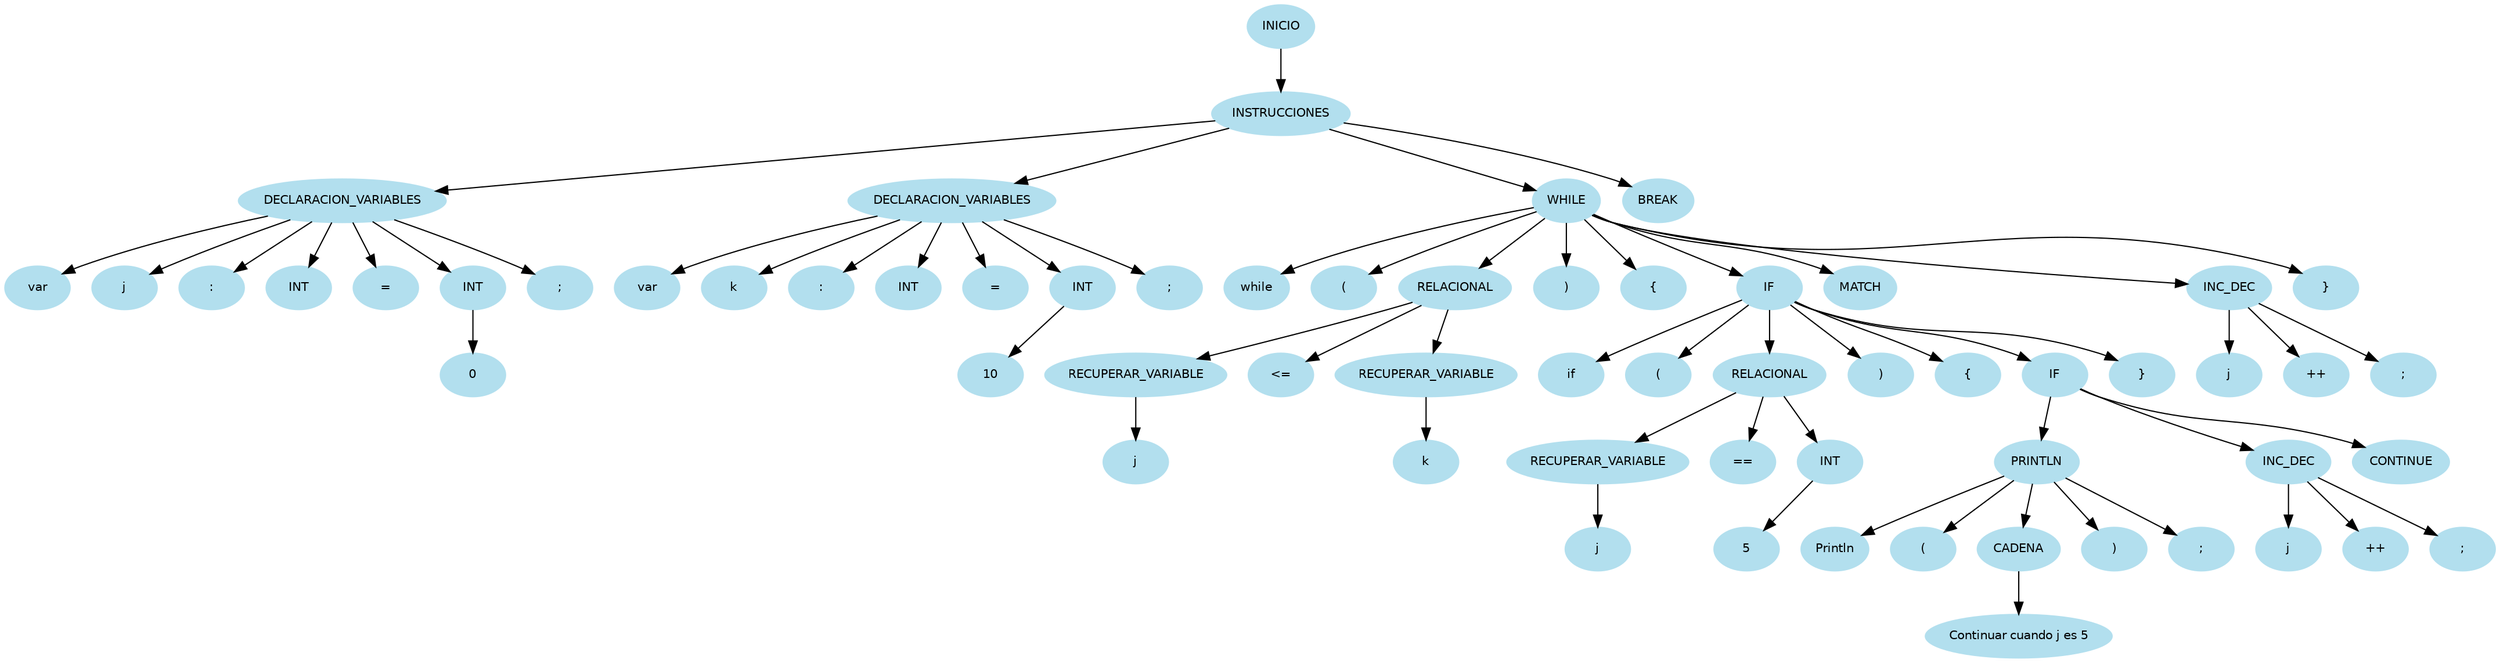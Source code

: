 digraph arbolAST{
node [shape=oval, style=filled, color=lightblue2, fontname=Helvetica, fontsize=10];
edge [fontname=Helvetica, fontsize=10];
n0[label="INICIO"];
n1[label="INSTRUCCIONES"];
n0 -> n1;
n2[label="DECLARACION_VARIABLES"];
n1 -> n2;
n3[label="var"];
n2 -> n3;
n4[label="j"];
n2 -> n4;
n5[label=":"];
n2 -> n5;
n6[label="INT"];
n2 -> n6;
n7[label="="];
n2 -> n7;
n8[label="INT"];
n2 -> n8;
n9[label="0"];
n8 -> n9;
n10[label=";"];
n2 -> n10;
n11[label="DECLARACION_VARIABLES"];
n1 -> n11;
n12[label="var"];
n11 -> n12;
n13[label="k"];
n11 -> n13;
n14[label=":"];
n11 -> n14;
n15[label="INT"];
n11 -> n15;
n16[label="="];
n11 -> n16;
n17[label="INT"];
n11 -> n17;
n18[label="10"];
n17 -> n18;
n19[label=";"];
n11 -> n19;
n20[label="WHILE"];
n1 -> n20;
n21[label="while"];
n20 -> n21;
n22[label="("];
n20 -> n22;
n23[label="RELACIONAL"];
n20 -> n23;
n24[label="RECUPERAR_VARIABLE"];
n23 -> n24;
n25[label="j"];
n24 -> n25;
n26[label="<="];
n23 -> n26;
n27[label="RECUPERAR_VARIABLE"];
n23 -> n27;
n28[label="k"];
n27 -> n28;
n29[label=")"];
n20 -> n29;
n30[label="{"];
n20 -> n30;
n31[label="IF"];
n20 -> n31;
n32[label="if"];
n31 -> n32;
n33[label="("];
n31 -> n33;
n34[label="RELACIONAL"];
n31 -> n34;
n35[label="RECUPERAR_VARIABLE"];
n34 -> n35;
n36[label="j"];
n35 -> n36;
n37[label="=="];
n34 -> n37;
n38[label="INT"];
n34 -> n38;
n39[label="5"];
n38 -> n39;
n40[label=")"];
n31 -> n40;
n41[label="{"];
n31 -> n41;
n42[label="IF"];
n31 -> n42;
n43[label="PRINTLN"];
n42 -> n43;
n44[label="Println"];
n43 -> n44;
n45[label="("];
n43 -> n45;
n46[label="CADENA"];
n43 -> n46;
n47[label="Continuar cuando j es 5"];
n46 -> n47;
n48[label=")"];
n43 -> n48;
n49[label=";"];
n43 -> n49;
n50[label="INC_DEC"];
n42 -> n50;
n51[label="j"];
n50 -> n51;
n52[label="++"];
n50 -> n52;
n53[label=";"];
n50 -> n53;
n54[label="CONTINUE"];
n42 -> n54;
n55[label="}"];
n31 -> n55;
n56[label="MATCH"];
n20 -> n56;
n57[label="INC_DEC"];
n20 -> n57;
n58[label="j"];
n57 -> n58;
n59[label="++"];
n57 -> n59;
n60[label=";"];
n57 -> n60;
n61[label="}"];
n20 -> n61;
n62[label="BREAK"];
n1 -> n62;
}
